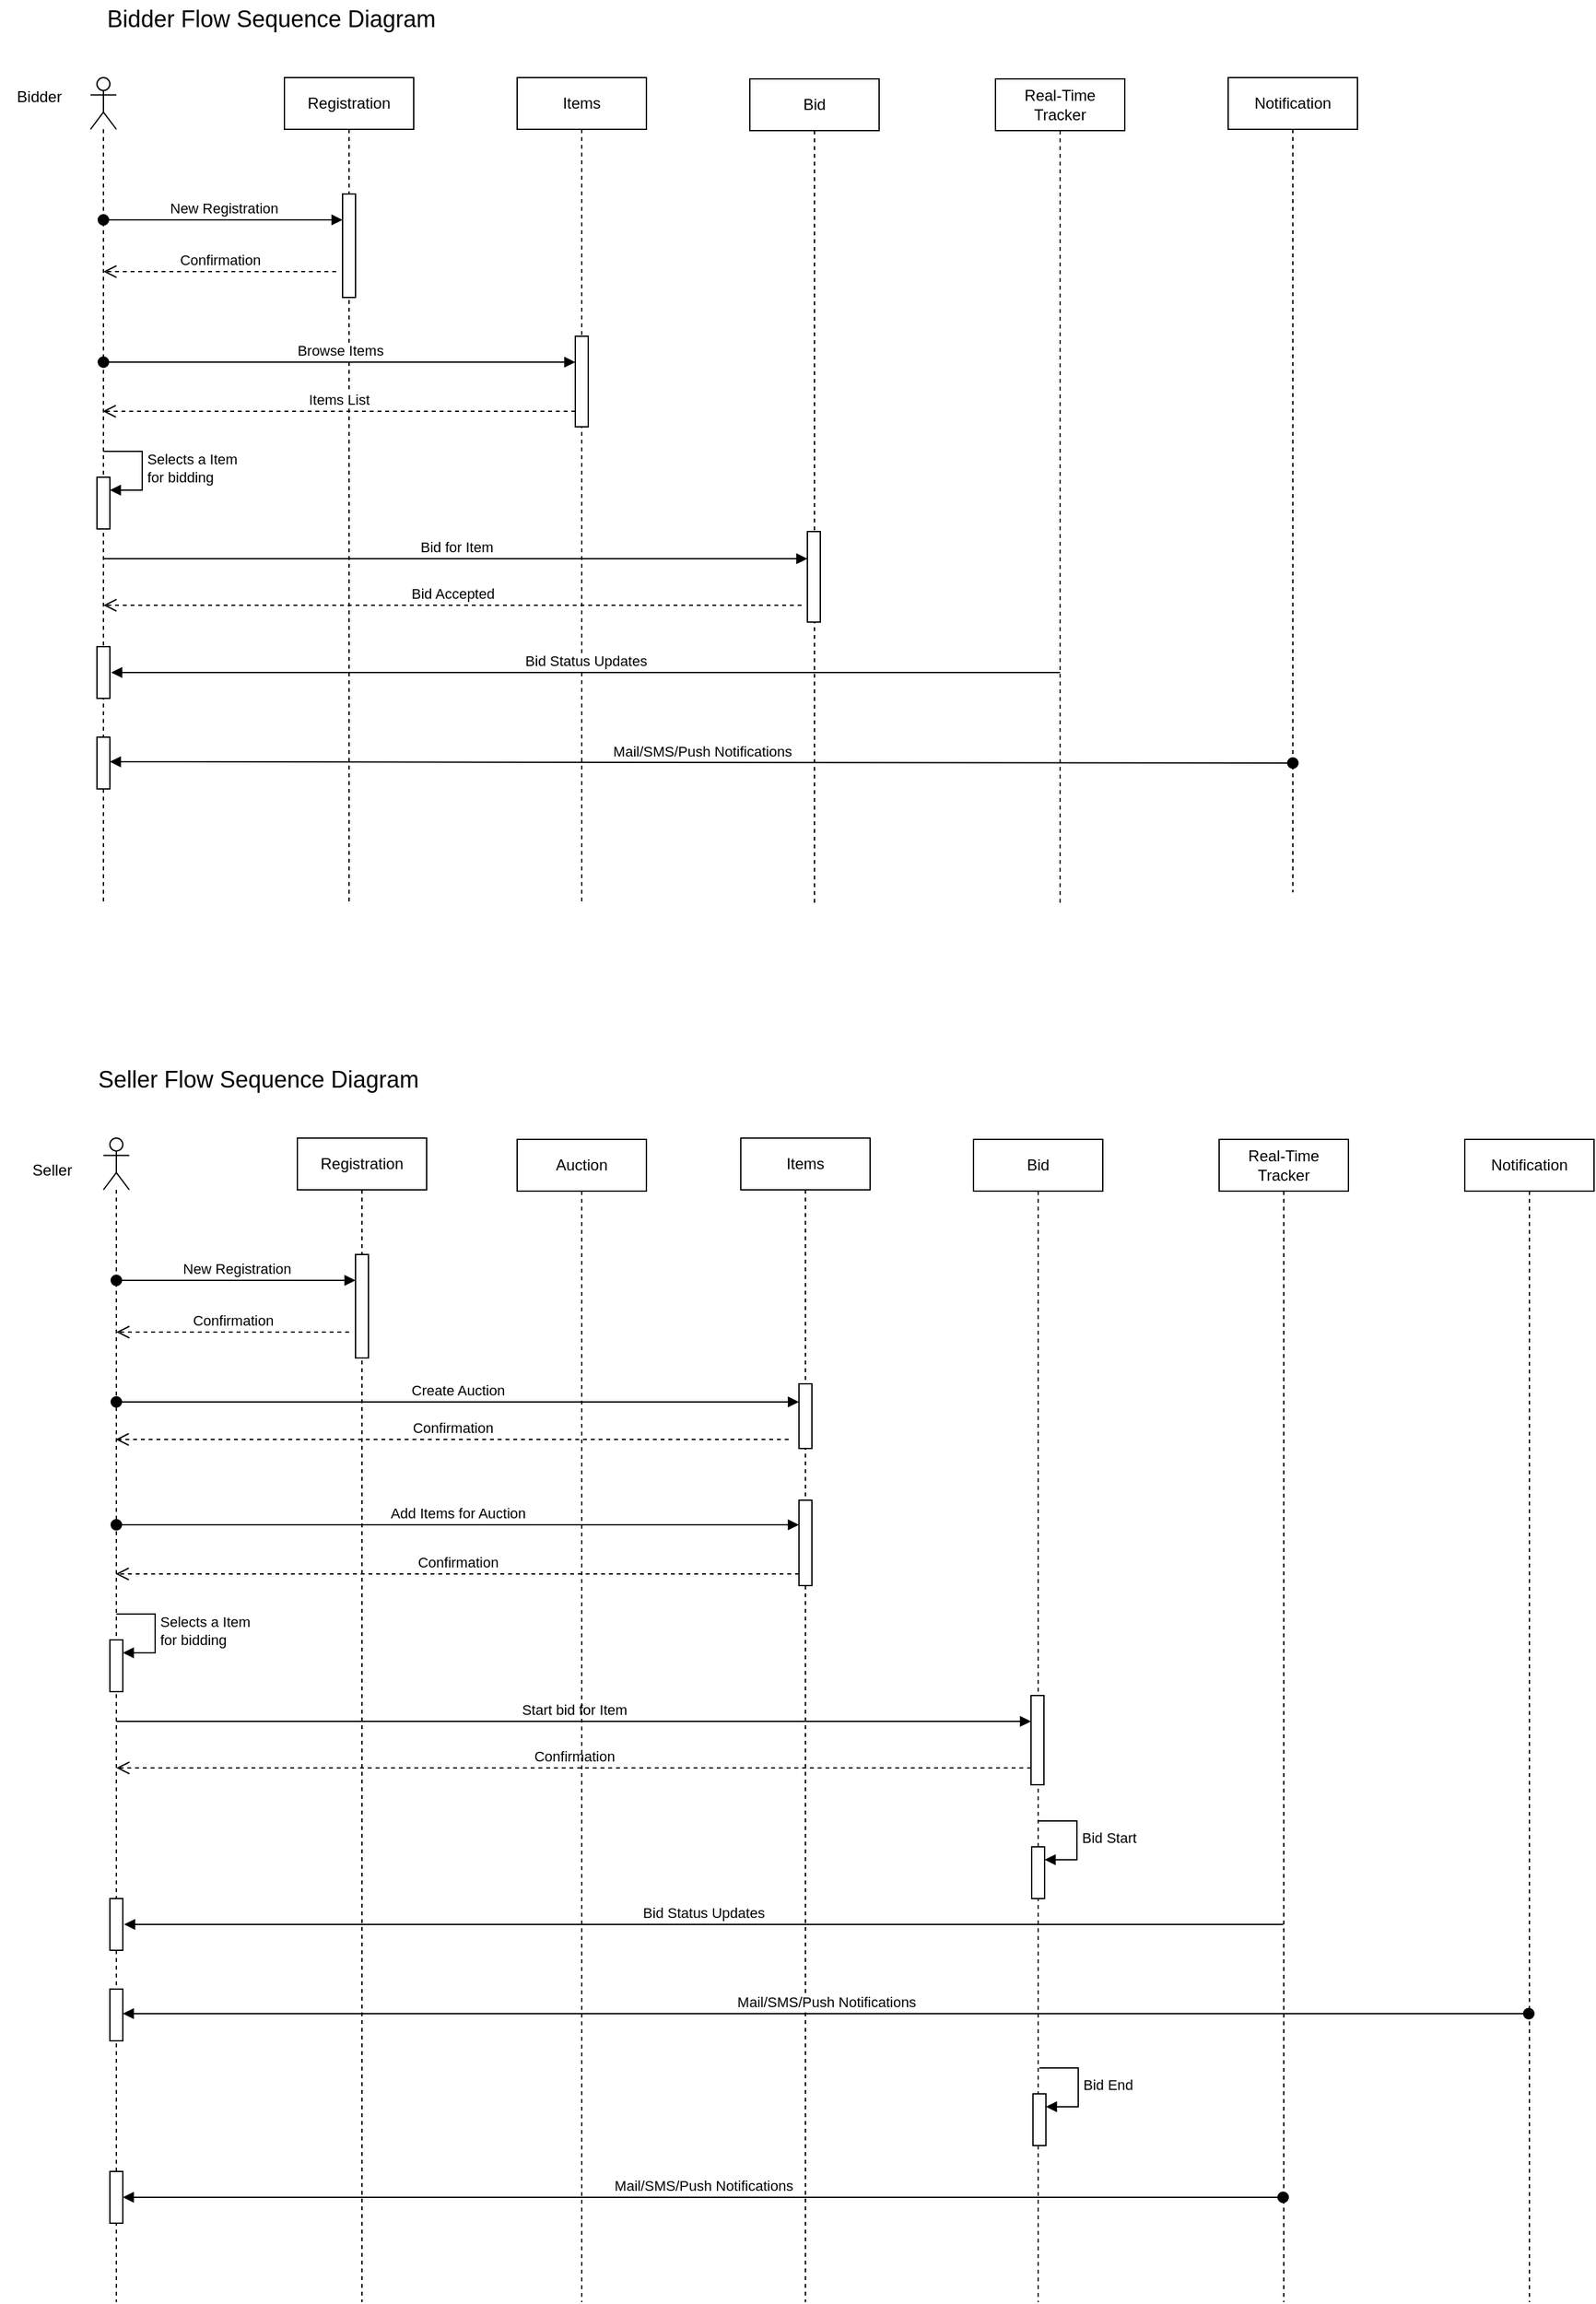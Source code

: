 <mxfile version="22.1.18" type="github">
  <diagram name="Page-1" id="L3jvwrzFWGkAScKGmF_X">
    <mxGraphModel dx="1191" dy="693" grid="1" gridSize="10" guides="1" tooltips="1" connect="1" arrows="1" fold="1" page="1" pageScale="1" pageWidth="827" pageHeight="1169" math="0" shadow="0">
      <root>
        <mxCell id="0" />
        <mxCell id="1" parent="0" />
        <mxCell id="Q0kInKjooUpayYja3JRQ-1" value="" style="shape=umlLifeline;perimeter=lifelinePerimeter;whiteSpace=wrap;html=1;container=1;dropTarget=0;collapsible=0;recursiveResize=0;outlineConnect=0;portConstraint=eastwest;newEdgeStyle={&quot;curved&quot;:0,&quot;rounded&quot;:0};participant=umlActor;" parent="1" vertex="1">
          <mxGeometry x="150" y="80" width="20" height="640" as="geometry" />
        </mxCell>
        <mxCell id="Q0kInKjooUpayYja3JRQ-21" value="" style="html=1;points=[[0,0,0,0,5],[0,1,0,0,-5],[1,0,0,0,5],[1,1,0,0,-5]];perimeter=orthogonalPerimeter;outlineConnect=0;targetShapes=umlLifeline;portConstraint=eastwest;newEdgeStyle={&quot;curved&quot;:0,&quot;rounded&quot;:0};" parent="Q0kInKjooUpayYja3JRQ-1" vertex="1">
          <mxGeometry x="5" y="309" width="10" height="40" as="geometry" />
        </mxCell>
        <mxCell id="Q0kInKjooUpayYja3JRQ-22" value="Selects a Item&lt;br&gt;for bidding" style="html=1;align=left;spacingLeft=2;endArrow=block;rounded=0;edgeStyle=orthogonalEdgeStyle;curved=0;rounded=0;" parent="Q0kInKjooUpayYja3JRQ-1" target="Q0kInKjooUpayYja3JRQ-21" edge="1">
          <mxGeometry relative="1" as="geometry">
            <mxPoint x="10" y="289" as="sourcePoint" />
            <Array as="points">
              <mxPoint x="40" y="319" />
            </Array>
          </mxGeometry>
        </mxCell>
        <mxCell id="Q0kInKjooUpayYja3JRQ-27" value="" style="html=1;points=[[0,0,0,0,5],[0,1,0,0,-5],[1,0,0,0,5],[1,1,0,0,-5]];perimeter=orthogonalPerimeter;outlineConnect=0;targetShapes=umlLifeline;portConstraint=eastwest;newEdgeStyle={&quot;curved&quot;:0,&quot;rounded&quot;:0};" parent="Q0kInKjooUpayYja3JRQ-1" vertex="1">
          <mxGeometry x="5" y="440" width="10" height="40" as="geometry" />
        </mxCell>
        <mxCell id="Q0kInKjooUpayYja3JRQ-28" value="" style="html=1;points=[[0,0,0,0,5],[0,1,0,0,-5],[1,0,0,0,5],[1,1,0,0,-5]];perimeter=orthogonalPerimeter;outlineConnect=0;targetShapes=umlLifeline;portConstraint=eastwest;newEdgeStyle={&quot;curved&quot;:0,&quot;rounded&quot;:0};" parent="Q0kInKjooUpayYja3JRQ-1" vertex="1">
          <mxGeometry x="5" y="510" width="10" height="40" as="geometry" />
        </mxCell>
        <mxCell id="Q0kInKjooUpayYja3JRQ-2" value="Registration" style="shape=umlLifeline;perimeter=lifelinePerimeter;whiteSpace=wrap;html=1;container=1;dropTarget=0;collapsible=0;recursiveResize=0;outlineConnect=0;portConstraint=eastwest;newEdgeStyle={&quot;curved&quot;:0,&quot;rounded&quot;:0};" parent="1" vertex="1">
          <mxGeometry x="300" y="80" width="100" height="640" as="geometry" />
        </mxCell>
        <mxCell id="Q0kInKjooUpayYja3JRQ-10" value="" style="html=1;points=[[0,0,0,0,5],[0,1,0,0,-5],[1,0,0,0,5],[1,1,0,0,-5]];perimeter=orthogonalPerimeter;outlineConnect=0;targetShapes=umlLifeline;portConstraint=eastwest;newEdgeStyle={&quot;curved&quot;:0,&quot;rounded&quot;:0};" parent="Q0kInKjooUpayYja3JRQ-2" vertex="1">
          <mxGeometry x="45" y="90" width="10" height="80" as="geometry" />
        </mxCell>
        <mxCell id="Q0kInKjooUpayYja3JRQ-3" value="Items" style="shape=umlLifeline;perimeter=lifelinePerimeter;whiteSpace=wrap;html=1;container=1;dropTarget=0;collapsible=0;recursiveResize=0;outlineConnect=0;portConstraint=eastwest;newEdgeStyle={&quot;curved&quot;:0,&quot;rounded&quot;:0};" parent="1" vertex="1">
          <mxGeometry x="480" y="80" width="100" height="640" as="geometry" />
        </mxCell>
        <mxCell id="Q0kInKjooUpayYja3JRQ-14" value="" style="html=1;points=[[0,0,0,0,5],[0,1,0,0,-5],[1,0,0,0,5],[1,1,0,0,-5]];perimeter=orthogonalPerimeter;outlineConnect=0;targetShapes=umlLifeline;portConstraint=eastwest;newEdgeStyle={&quot;curved&quot;:0,&quot;rounded&quot;:0};" parent="Q0kInKjooUpayYja3JRQ-3" vertex="1">
          <mxGeometry x="45" y="200" width="10" height="70" as="geometry" />
        </mxCell>
        <mxCell id="Q0kInKjooUpayYja3JRQ-4" value="Bid" style="shape=umlLifeline;perimeter=lifelinePerimeter;whiteSpace=wrap;html=1;container=1;dropTarget=0;collapsible=0;recursiveResize=0;outlineConnect=0;portConstraint=eastwest;newEdgeStyle={&quot;curved&quot;:0,&quot;rounded&quot;:0};" parent="1" vertex="1">
          <mxGeometry x="660" y="81" width="100" height="640" as="geometry" />
        </mxCell>
        <mxCell id="Q0kInKjooUpayYja3JRQ-24" value="" style="html=1;points=[[0,0,0,0,5],[0,1,0,0,-5],[1,0,0,0,5],[1,1,0,0,-5]];perimeter=orthogonalPerimeter;outlineConnect=0;targetShapes=umlLifeline;portConstraint=eastwest;newEdgeStyle={&quot;curved&quot;:0,&quot;rounded&quot;:0};" parent="Q0kInKjooUpayYja3JRQ-4" vertex="1">
          <mxGeometry x="44.5" y="350" width="10" height="70" as="geometry" />
        </mxCell>
        <mxCell id="Q0kInKjooUpayYja3JRQ-5" value="Real-Time Tracker" style="shape=umlLifeline;perimeter=lifelinePerimeter;whiteSpace=wrap;html=1;container=1;dropTarget=0;collapsible=0;recursiveResize=0;outlineConnect=0;portConstraint=eastwest;newEdgeStyle={&quot;curved&quot;:0,&quot;rounded&quot;:0};" parent="1" vertex="1">
          <mxGeometry x="850" y="81" width="100" height="640" as="geometry" />
        </mxCell>
        <mxCell id="Q0kInKjooUpayYja3JRQ-6" value="Bidder" style="text;html=1;align=center;verticalAlign=middle;resizable=0;points=[];autosize=1;strokeColor=none;fillColor=none;" parent="1" vertex="1">
          <mxGeometry x="80" y="80" width="60" height="30" as="geometry" />
        </mxCell>
        <mxCell id="Q0kInKjooUpayYja3JRQ-12" value="New Registration" style="html=1;verticalAlign=bottom;startArrow=oval;startFill=1;endArrow=block;startSize=8;curved=0;rounded=0;" parent="1" target="Q0kInKjooUpayYja3JRQ-10" edge="1">
          <mxGeometry width="60" relative="1" as="geometry">
            <mxPoint x="160" y="190" as="sourcePoint" />
            <mxPoint x="220" y="190" as="targetPoint" />
          </mxGeometry>
        </mxCell>
        <mxCell id="Q0kInKjooUpayYja3JRQ-13" value="Confirmation" style="html=1;verticalAlign=bottom;endArrow=open;dashed=1;endSize=8;curved=0;rounded=0;" parent="1" edge="1">
          <mxGeometry relative="1" as="geometry">
            <mxPoint x="340" y="230" as="sourcePoint" />
            <mxPoint x="160" y="230" as="targetPoint" />
          </mxGeometry>
        </mxCell>
        <mxCell id="Q0kInKjooUpayYja3JRQ-17" value="Browse Items" style="html=1;verticalAlign=bottom;startArrow=oval;startFill=1;endArrow=block;startSize=8;curved=0;rounded=0;" parent="1" target="Q0kInKjooUpayYja3JRQ-14" edge="1">
          <mxGeometry width="60" relative="1" as="geometry">
            <mxPoint x="160" y="300" as="sourcePoint" />
            <mxPoint x="550" y="300" as="targetPoint" />
          </mxGeometry>
        </mxCell>
        <mxCell id="Q0kInKjooUpayYja3JRQ-18" value="Items List" style="html=1;verticalAlign=bottom;endArrow=open;dashed=1;endSize=8;curved=0;rounded=0;exitX=0;exitY=1;exitDx=0;exitDy=-5;exitPerimeter=0;" parent="1" edge="1">
          <mxGeometry relative="1" as="geometry">
            <mxPoint x="525" y="338" as="sourcePoint" />
            <mxPoint x="159.5" y="338" as="targetPoint" />
          </mxGeometry>
        </mxCell>
        <mxCell id="Q0kInKjooUpayYja3JRQ-19" value="Notification" style="shape=umlLifeline;perimeter=lifelinePerimeter;whiteSpace=wrap;html=1;container=1;dropTarget=0;collapsible=0;recursiveResize=0;outlineConnect=0;portConstraint=eastwest;newEdgeStyle={&quot;curved&quot;:0,&quot;rounded&quot;:0};" parent="1" vertex="1">
          <mxGeometry x="1030" y="80" width="100" height="630" as="geometry" />
        </mxCell>
        <mxCell id="Q0kInKjooUpayYja3JRQ-20" value="Bid for Item" style="html=1;verticalAlign=bottom;endArrow=block;curved=0;rounded=0;" parent="1" edge="1">
          <mxGeometry width="80" relative="1" as="geometry">
            <mxPoint x="160" y="452" as="sourcePoint" />
            <mxPoint x="704.5" y="452" as="targetPoint" />
          </mxGeometry>
        </mxCell>
        <mxCell id="Q0kInKjooUpayYja3JRQ-23" value="Bid Accepted" style="html=1;verticalAlign=bottom;endArrow=open;dashed=1;endSize=8;curved=0;rounded=0;" parent="1" edge="1">
          <mxGeometry relative="1" as="geometry">
            <mxPoint x="700" y="488" as="sourcePoint" />
            <mxPoint x="160" y="488" as="targetPoint" />
          </mxGeometry>
        </mxCell>
        <mxCell id="Q0kInKjooUpayYja3JRQ-26" value="Bid Status Updates" style="html=1;verticalAlign=bottom;endArrow=block;curved=0;rounded=0;" parent="1" edge="1">
          <mxGeometry width="80" relative="1" as="geometry">
            <mxPoint x="900" y="540" as="sourcePoint" />
            <mxPoint x="166" y="540" as="targetPoint" />
          </mxGeometry>
        </mxCell>
        <mxCell id="Q0kInKjooUpayYja3JRQ-29" value="Mail/SMS/Push Notifications" style="html=1;verticalAlign=bottom;startArrow=oval;endArrow=block;startSize=8;curved=0;rounded=0;entryX=1;entryY=0;entryDx=0;entryDy=5;entryPerimeter=0;" parent="1" edge="1">
          <mxGeometry relative="1" as="geometry">
            <mxPoint x="1080" y="610" as="sourcePoint" />
            <mxPoint x="165" y="609" as="targetPoint" />
          </mxGeometry>
        </mxCell>
        <mxCell id="Q0kInKjooUpayYja3JRQ-30" value="&lt;font size=&quot;4&quot;&gt;Bidder Flow Sequence Diagram&lt;/font&gt;" style="text;html=1;strokeColor=none;fillColor=none;align=center;verticalAlign=middle;whiteSpace=wrap;rounded=0;" parent="1" vertex="1">
          <mxGeometry x="140" y="20" width="300" height="30" as="geometry" />
        </mxCell>
        <mxCell id="v1MB2iMBbkdJwxnS_LM0-1" value="" style="shape=umlLifeline;perimeter=lifelinePerimeter;whiteSpace=wrap;html=1;container=1;dropTarget=0;collapsible=0;recursiveResize=0;outlineConnect=0;portConstraint=eastwest;newEdgeStyle={&quot;curved&quot;:0,&quot;rounded&quot;:0};participant=umlActor;" parent="1" vertex="1">
          <mxGeometry x="160" y="900" width="20" height="900" as="geometry" />
        </mxCell>
        <mxCell id="v1MB2iMBbkdJwxnS_LM0-2" value="" style="html=1;points=[[0,0,0,0,5],[0,1,0,0,-5],[1,0,0,0,5],[1,1,0,0,-5]];perimeter=orthogonalPerimeter;outlineConnect=0;targetShapes=umlLifeline;portConstraint=eastwest;newEdgeStyle={&quot;curved&quot;:0,&quot;rounded&quot;:0};" parent="v1MB2iMBbkdJwxnS_LM0-1" vertex="1">
          <mxGeometry x="5" y="388" width="10" height="40" as="geometry" />
        </mxCell>
        <mxCell id="v1MB2iMBbkdJwxnS_LM0-3" value="Selects a Item&lt;br&gt;for bidding" style="html=1;align=left;spacingLeft=2;endArrow=block;rounded=0;edgeStyle=orthogonalEdgeStyle;curved=0;rounded=0;" parent="v1MB2iMBbkdJwxnS_LM0-1" target="v1MB2iMBbkdJwxnS_LM0-2" edge="1">
          <mxGeometry relative="1" as="geometry">
            <mxPoint x="10" y="368" as="sourcePoint" />
            <Array as="points">
              <mxPoint x="40" y="398" />
            </Array>
          </mxGeometry>
        </mxCell>
        <mxCell id="v1MB2iMBbkdJwxnS_LM0-4" value="" style="html=1;points=[[0,0,0,0,5],[0,1,0,0,-5],[1,0,0,0,5],[1,1,0,0,-5]];perimeter=orthogonalPerimeter;outlineConnect=0;targetShapes=umlLifeline;portConstraint=eastwest;newEdgeStyle={&quot;curved&quot;:0,&quot;rounded&quot;:0};" parent="v1MB2iMBbkdJwxnS_LM0-1" vertex="1">
          <mxGeometry x="5" y="588" width="10" height="40" as="geometry" />
        </mxCell>
        <mxCell id="v1MB2iMBbkdJwxnS_LM0-5" value="" style="html=1;points=[[0,0,0,0,5],[0,1,0,0,-5],[1,0,0,0,5],[1,1,0,0,-5]];perimeter=orthogonalPerimeter;outlineConnect=0;targetShapes=umlLifeline;portConstraint=eastwest;newEdgeStyle={&quot;curved&quot;:0,&quot;rounded&quot;:0};" parent="v1MB2iMBbkdJwxnS_LM0-1" vertex="1">
          <mxGeometry x="5" y="658" width="10" height="40" as="geometry" />
        </mxCell>
        <mxCell id="v1MB2iMBbkdJwxnS_LM0-30" value="" style="html=1;points=[[0,0,0,0,5],[0,1,0,0,-5],[1,0,0,0,5],[1,1,0,0,-5]];perimeter=orthogonalPerimeter;outlineConnect=0;targetShapes=umlLifeline;portConstraint=eastwest;newEdgeStyle={&quot;curved&quot;:0,&quot;rounded&quot;:0};" parent="v1MB2iMBbkdJwxnS_LM0-1" vertex="1">
          <mxGeometry x="5" y="799" width="10" height="40" as="geometry" />
        </mxCell>
        <mxCell id="v1MB2iMBbkdJwxnS_LM0-6" value="Registration" style="shape=umlLifeline;perimeter=lifelinePerimeter;whiteSpace=wrap;html=1;container=1;dropTarget=0;collapsible=0;recursiveResize=0;outlineConnect=0;portConstraint=eastwest;newEdgeStyle={&quot;curved&quot;:0,&quot;rounded&quot;:0};" parent="1" vertex="1">
          <mxGeometry x="310" y="900" width="100" height="900" as="geometry" />
        </mxCell>
        <mxCell id="v1MB2iMBbkdJwxnS_LM0-7" value="" style="html=1;points=[[0,0,0,0,5],[0,1,0,0,-5],[1,0,0,0,5],[1,1,0,0,-5]];perimeter=orthogonalPerimeter;outlineConnect=0;targetShapes=umlLifeline;portConstraint=eastwest;newEdgeStyle={&quot;curved&quot;:0,&quot;rounded&quot;:0};" parent="v1MB2iMBbkdJwxnS_LM0-6" vertex="1">
          <mxGeometry x="45" y="90" width="10" height="80" as="geometry" />
        </mxCell>
        <mxCell id="v1MB2iMBbkdJwxnS_LM0-8" value="Items" style="shape=umlLifeline;perimeter=lifelinePerimeter;whiteSpace=wrap;html=1;container=1;dropTarget=0;collapsible=0;recursiveResize=0;outlineConnect=0;portConstraint=eastwest;newEdgeStyle={&quot;curved&quot;:0,&quot;rounded&quot;:0};" parent="1" vertex="1">
          <mxGeometry x="653" y="900" width="100" height="900" as="geometry" />
        </mxCell>
        <mxCell id="v1MB2iMBbkdJwxnS_LM0-9" value="" style="html=1;points=[[0,0,0,0,5],[0,1,0,0,-5],[1,0,0,0,5],[1,1,0,0,-5]];perimeter=orthogonalPerimeter;outlineConnect=0;targetShapes=umlLifeline;portConstraint=eastwest;newEdgeStyle={&quot;curved&quot;:0,&quot;rounded&quot;:0};" parent="v1MB2iMBbkdJwxnS_LM0-8" vertex="1">
          <mxGeometry x="45" y="280" width="10" height="66" as="geometry" />
        </mxCell>
        <mxCell id="gkur9QZYIPsFpCCFNE2N-3" value="" style="html=1;points=[[0,0,0,0,5],[0,1,0,0,-5],[1,0,0,0,5],[1,1,0,0,-5]];perimeter=orthogonalPerimeter;outlineConnect=0;targetShapes=umlLifeline;portConstraint=eastwest;newEdgeStyle={&quot;curved&quot;:0,&quot;rounded&quot;:0};" vertex="1" parent="v1MB2iMBbkdJwxnS_LM0-8">
          <mxGeometry x="45" y="190" width="10" height="50" as="geometry" />
        </mxCell>
        <mxCell id="v1MB2iMBbkdJwxnS_LM0-10" value="Bid" style="shape=umlLifeline;perimeter=lifelinePerimeter;whiteSpace=wrap;html=1;container=1;dropTarget=0;collapsible=0;recursiveResize=0;outlineConnect=0;portConstraint=eastwest;newEdgeStyle={&quot;curved&quot;:0,&quot;rounded&quot;:0};" parent="1" vertex="1">
          <mxGeometry x="833" y="901" width="100" height="899" as="geometry" />
        </mxCell>
        <mxCell id="v1MB2iMBbkdJwxnS_LM0-11" value="" style="html=1;points=[[0,0,0,0,5],[0,1,0,0,-5],[1,0,0,0,5],[1,1,0,0,-5]];perimeter=orthogonalPerimeter;outlineConnect=0;targetShapes=umlLifeline;portConstraint=eastwest;newEdgeStyle={&quot;curved&quot;:0,&quot;rounded&quot;:0};" parent="v1MB2iMBbkdJwxnS_LM0-10" vertex="1">
          <mxGeometry x="44.5" y="430" width="10" height="69" as="geometry" />
        </mxCell>
        <mxCell id="v1MB2iMBbkdJwxnS_LM0-24" value="" style="html=1;points=[[0,0,0,0,5],[0,1,0,0,-5],[1,0,0,0,5],[1,1,0,0,-5]];perimeter=orthogonalPerimeter;outlineConnect=0;targetShapes=umlLifeline;portConstraint=eastwest;newEdgeStyle={&quot;curved&quot;:0,&quot;rounded&quot;:0};" parent="v1MB2iMBbkdJwxnS_LM0-10" vertex="1">
          <mxGeometry x="45" y="547" width="10" height="40" as="geometry" />
        </mxCell>
        <mxCell id="v1MB2iMBbkdJwxnS_LM0-25" value="Bid Start" style="html=1;align=left;spacingLeft=2;endArrow=block;rounded=0;edgeStyle=orthogonalEdgeStyle;curved=0;rounded=0;" parent="v1MB2iMBbkdJwxnS_LM0-10" target="v1MB2iMBbkdJwxnS_LM0-24" edge="1">
          <mxGeometry relative="1" as="geometry">
            <mxPoint x="50" y="527" as="sourcePoint" />
            <Array as="points">
              <mxPoint x="80" y="557" />
            </Array>
          </mxGeometry>
        </mxCell>
        <mxCell id="v1MB2iMBbkdJwxnS_LM0-26" value="" style="html=1;points=[[0,0,0,0,5],[0,1,0,0,-5],[1,0,0,0,5],[1,1,0,0,-5]];perimeter=orthogonalPerimeter;outlineConnect=0;targetShapes=umlLifeline;portConstraint=eastwest;newEdgeStyle={&quot;curved&quot;:0,&quot;rounded&quot;:0};" parent="v1MB2iMBbkdJwxnS_LM0-10" vertex="1">
          <mxGeometry x="46" y="738" width="10" height="40" as="geometry" />
        </mxCell>
        <mxCell id="v1MB2iMBbkdJwxnS_LM0-27" value="Bid End" style="html=1;align=left;spacingLeft=2;endArrow=block;rounded=0;edgeStyle=orthogonalEdgeStyle;curved=0;rounded=0;" parent="v1MB2iMBbkdJwxnS_LM0-10" target="v1MB2iMBbkdJwxnS_LM0-26" edge="1">
          <mxGeometry relative="1" as="geometry">
            <mxPoint x="51" y="718" as="sourcePoint" />
            <Array as="points">
              <mxPoint x="81" y="748" />
            </Array>
          </mxGeometry>
        </mxCell>
        <mxCell id="v1MB2iMBbkdJwxnS_LM0-12" value="Real-Time Tracker" style="shape=umlLifeline;perimeter=lifelinePerimeter;whiteSpace=wrap;html=1;container=1;dropTarget=0;collapsible=0;recursiveResize=0;outlineConnect=0;portConstraint=eastwest;newEdgeStyle={&quot;curved&quot;:0,&quot;rounded&quot;:0};" parent="1" vertex="1">
          <mxGeometry x="1023" y="901" width="100" height="899" as="geometry" />
        </mxCell>
        <mxCell id="v1MB2iMBbkdJwxnS_LM0-13" value="New Registration" style="html=1;verticalAlign=bottom;startArrow=oval;startFill=1;endArrow=block;startSize=8;curved=0;rounded=0;" parent="1" target="v1MB2iMBbkdJwxnS_LM0-7" edge="1">
          <mxGeometry width="60" relative="1" as="geometry">
            <mxPoint x="170" y="1010" as="sourcePoint" />
            <mxPoint x="230" y="1010" as="targetPoint" />
          </mxGeometry>
        </mxCell>
        <mxCell id="v1MB2iMBbkdJwxnS_LM0-14" value="Confirmation" style="html=1;verticalAlign=bottom;endArrow=open;dashed=1;endSize=8;curved=0;rounded=0;" parent="1" edge="1">
          <mxGeometry relative="1" as="geometry">
            <mxPoint x="350" y="1050" as="sourcePoint" />
            <mxPoint x="170" y="1050" as="targetPoint" />
          </mxGeometry>
        </mxCell>
        <mxCell id="v1MB2iMBbkdJwxnS_LM0-15" value="Add Items for Auction" style="html=1;verticalAlign=bottom;startArrow=oval;startFill=1;endArrow=block;startSize=8;curved=0;rounded=0;" parent="1" edge="1">
          <mxGeometry width="60" relative="1" as="geometry">
            <mxPoint x="170" y="1199" as="sourcePoint" />
            <mxPoint x="698" y="1199" as="targetPoint" />
          </mxGeometry>
        </mxCell>
        <mxCell id="v1MB2iMBbkdJwxnS_LM0-16" value="Confirmation" style="html=1;verticalAlign=bottom;endArrow=open;dashed=1;endSize=8;curved=0;rounded=0;" parent="1" edge="1">
          <mxGeometry relative="1" as="geometry">
            <mxPoint x="698" y="1237" as="sourcePoint" />
            <mxPoint x="169.5" y="1237" as="targetPoint" />
          </mxGeometry>
        </mxCell>
        <mxCell id="v1MB2iMBbkdJwxnS_LM0-17" value="Start bid for Item" style="html=1;verticalAlign=bottom;endArrow=block;curved=0;rounded=0;" parent="1" edge="1" target="v1MB2iMBbkdJwxnS_LM0-11">
          <mxGeometry width="80" relative="1" as="geometry">
            <mxPoint x="170" y="1351" as="sourcePoint" />
            <mxPoint x="870" y="1351" as="targetPoint" />
          </mxGeometry>
        </mxCell>
        <mxCell id="v1MB2iMBbkdJwxnS_LM0-18" value="Confirmation" style="html=1;verticalAlign=bottom;endArrow=open;dashed=1;endSize=8;curved=0;rounded=0;" parent="1" edge="1" source="v1MB2iMBbkdJwxnS_LM0-11">
          <mxGeometry relative="1" as="geometry">
            <mxPoint x="710" y="1387" as="sourcePoint" />
            <mxPoint x="170" y="1387" as="targetPoint" />
          </mxGeometry>
        </mxCell>
        <mxCell id="v1MB2iMBbkdJwxnS_LM0-19" value="Bid Status Updates" style="html=1;verticalAlign=bottom;endArrow=block;curved=0;rounded=0;" parent="1" edge="1" source="v1MB2iMBbkdJwxnS_LM0-12">
          <mxGeometry width="80" relative="1" as="geometry">
            <mxPoint x="882.5" y="1508" as="sourcePoint" />
            <mxPoint x="176" y="1508" as="targetPoint" />
          </mxGeometry>
        </mxCell>
        <mxCell id="v1MB2iMBbkdJwxnS_LM0-20" value="Mail/SMS/Push Notifications" style="html=1;verticalAlign=bottom;startArrow=oval;endArrow=block;startSize=8;curved=0;rounded=0;entryX=1;entryY=0;entryDx=0;entryDy=5;entryPerimeter=0;" parent="1" edge="1" source="v1MB2iMBbkdJwxnS_LM0-23">
          <mxGeometry relative="1" as="geometry">
            <mxPoint x="1072.5" y="1577" as="sourcePoint" />
            <mxPoint x="175" y="1577" as="targetPoint" />
          </mxGeometry>
        </mxCell>
        <mxCell id="v1MB2iMBbkdJwxnS_LM0-21" value="&lt;font size=&quot;4&quot;&gt;Seller Flow Sequence Diagram&lt;/font&gt;" style="text;html=1;strokeColor=none;fillColor=none;align=center;verticalAlign=middle;whiteSpace=wrap;rounded=0;" parent="1" vertex="1">
          <mxGeometry x="130" y="840" width="300" height="30" as="geometry" />
        </mxCell>
        <mxCell id="v1MB2iMBbkdJwxnS_LM0-22" value="Seller" style="text;html=1;align=center;verticalAlign=middle;resizable=0;points=[];autosize=1;strokeColor=none;fillColor=none;" parent="1" vertex="1">
          <mxGeometry x="95" y="910" width="50" height="30" as="geometry" />
        </mxCell>
        <mxCell id="v1MB2iMBbkdJwxnS_LM0-23" value="Notification" style="shape=umlLifeline;perimeter=lifelinePerimeter;whiteSpace=wrap;html=1;container=1;dropTarget=0;collapsible=0;recursiveResize=0;outlineConnect=0;portConstraint=eastwest;newEdgeStyle={&quot;curved&quot;:0,&quot;rounded&quot;:0};" parent="1" vertex="1">
          <mxGeometry x="1213" y="901" width="100" height="899" as="geometry" />
        </mxCell>
        <mxCell id="v1MB2iMBbkdJwxnS_LM0-29" value="Mail/SMS/Push Notifications" style="html=1;verticalAlign=bottom;startArrow=oval;endArrow=block;startSize=8;curved=0;rounded=0;entryX=1;entryY=0;entryDx=0;entryDy=5;entryPerimeter=0;" parent="1" edge="1">
          <mxGeometry relative="1" as="geometry">
            <mxPoint x="1072.5" y="1719" as="sourcePoint" />
            <mxPoint x="175" y="1719" as="targetPoint" />
          </mxGeometry>
        </mxCell>
        <mxCell id="gkur9QZYIPsFpCCFNE2N-1" value="Auction" style="shape=umlLifeline;perimeter=lifelinePerimeter;whiteSpace=wrap;html=1;container=1;dropTarget=0;collapsible=0;recursiveResize=0;outlineConnect=0;portConstraint=eastwest;newEdgeStyle={&quot;curved&quot;:0,&quot;rounded&quot;:0};" vertex="1" parent="1">
          <mxGeometry x="480" y="901" width="100" height="899" as="geometry" />
        </mxCell>
        <mxCell id="gkur9QZYIPsFpCCFNE2N-2" value="Create Auction" style="html=1;verticalAlign=bottom;startArrow=oval;startFill=1;endArrow=block;startSize=8;curved=0;rounded=0;" edge="1" parent="1">
          <mxGeometry width="60" relative="1" as="geometry">
            <mxPoint x="170" y="1104" as="sourcePoint" />
            <mxPoint x="698" y="1104" as="targetPoint" />
          </mxGeometry>
        </mxCell>
        <mxCell id="gkur9QZYIPsFpCCFNE2N-4" value="Confirmation" style="html=1;verticalAlign=bottom;endArrow=open;dashed=1;endSize=8;curved=0;rounded=0;" edge="1" parent="1">
          <mxGeometry relative="1" as="geometry">
            <mxPoint x="690" y="1133" as="sourcePoint" />
            <mxPoint x="169.5" y="1133" as="targetPoint" />
          </mxGeometry>
        </mxCell>
      </root>
    </mxGraphModel>
  </diagram>
</mxfile>
